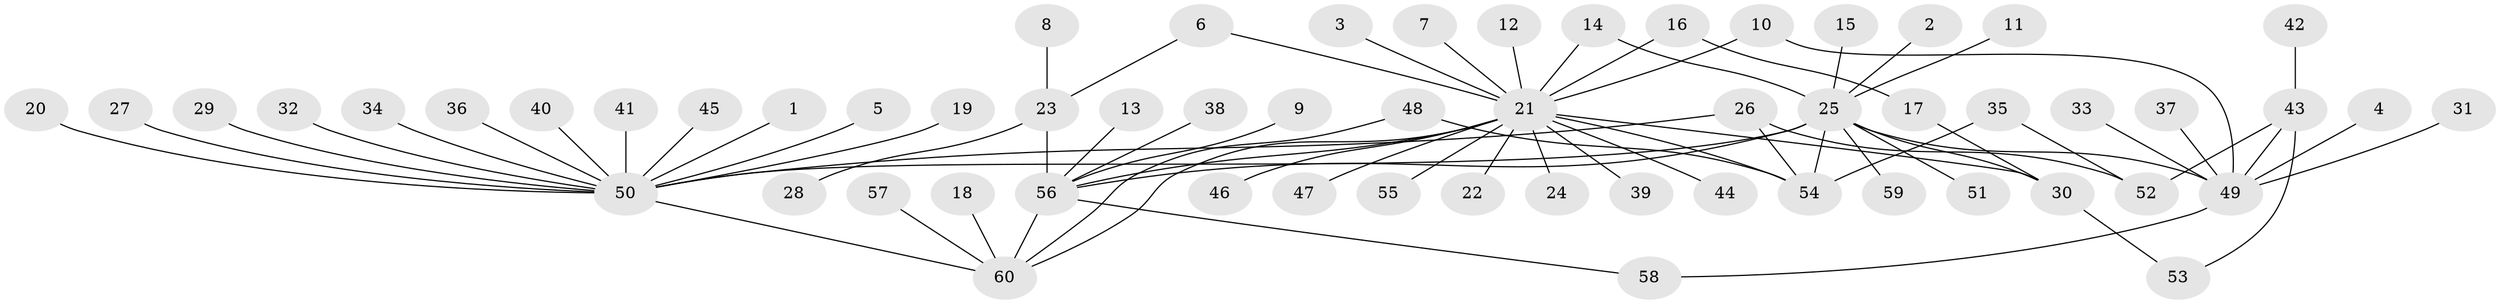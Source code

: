 // original degree distribution, {15: 0.008333333333333333, 20: 0.008333333333333333, 2: 0.23333333333333334, 9: 0.008333333333333333, 6: 0.016666666666666666, 22: 0.008333333333333333, 1: 0.5833333333333334, 10: 0.008333333333333333, 5: 0.03333333333333333, 3: 0.058333333333333334, 11: 0.008333333333333333, 4: 0.025}
// Generated by graph-tools (version 1.1) at 2025/01/03/09/25 03:01:47]
// undirected, 60 vertices, 73 edges
graph export_dot {
graph [start="1"]
  node [color=gray90,style=filled];
  1;
  2;
  3;
  4;
  5;
  6;
  7;
  8;
  9;
  10;
  11;
  12;
  13;
  14;
  15;
  16;
  17;
  18;
  19;
  20;
  21;
  22;
  23;
  24;
  25;
  26;
  27;
  28;
  29;
  30;
  31;
  32;
  33;
  34;
  35;
  36;
  37;
  38;
  39;
  40;
  41;
  42;
  43;
  44;
  45;
  46;
  47;
  48;
  49;
  50;
  51;
  52;
  53;
  54;
  55;
  56;
  57;
  58;
  59;
  60;
  1 -- 50 [weight=1.0];
  2 -- 25 [weight=1.0];
  3 -- 21 [weight=1.0];
  4 -- 49 [weight=1.0];
  5 -- 50 [weight=1.0];
  6 -- 21 [weight=1.0];
  6 -- 23 [weight=1.0];
  7 -- 21 [weight=1.0];
  8 -- 23 [weight=1.0];
  9 -- 56 [weight=1.0];
  10 -- 21 [weight=1.0];
  10 -- 49 [weight=1.0];
  11 -- 25 [weight=1.0];
  12 -- 21 [weight=1.0];
  13 -- 56 [weight=1.0];
  14 -- 21 [weight=1.0];
  14 -- 25 [weight=1.0];
  15 -- 25 [weight=1.0];
  16 -- 17 [weight=1.0];
  16 -- 21 [weight=1.0];
  17 -- 30 [weight=1.0];
  18 -- 60 [weight=1.0];
  19 -- 50 [weight=1.0];
  20 -- 50 [weight=1.0];
  21 -- 22 [weight=1.0];
  21 -- 24 [weight=1.0];
  21 -- 30 [weight=1.0];
  21 -- 39 [weight=1.0];
  21 -- 44 [weight=1.0];
  21 -- 46 [weight=1.0];
  21 -- 47 [weight=1.0];
  21 -- 54 [weight=3.0];
  21 -- 55 [weight=1.0];
  21 -- 56 [weight=1.0];
  21 -- 60 [weight=1.0];
  23 -- 28 [weight=1.0];
  23 -- 56 [weight=1.0];
  25 -- 30 [weight=1.0];
  25 -- 49 [weight=1.0];
  25 -- 50 [weight=1.0];
  25 -- 51 [weight=1.0];
  25 -- 54 [weight=2.0];
  25 -- 56 [weight=1.0];
  25 -- 59 [weight=1.0];
  26 -- 50 [weight=1.0];
  26 -- 52 [weight=1.0];
  26 -- 54 [weight=1.0];
  27 -- 50 [weight=1.0];
  29 -- 50 [weight=1.0];
  30 -- 53 [weight=1.0];
  31 -- 49 [weight=1.0];
  32 -- 50 [weight=1.0];
  33 -- 49 [weight=1.0];
  34 -- 50 [weight=1.0];
  35 -- 52 [weight=1.0];
  35 -- 54 [weight=1.0];
  36 -- 50 [weight=1.0];
  37 -- 49 [weight=1.0];
  38 -- 56 [weight=1.0];
  40 -- 50 [weight=1.0];
  41 -- 50 [weight=2.0];
  42 -- 43 [weight=1.0];
  43 -- 49 [weight=1.0];
  43 -- 52 [weight=1.0];
  43 -- 53 [weight=1.0];
  45 -- 50 [weight=1.0];
  48 -- 54 [weight=1.0];
  48 -- 60 [weight=1.0];
  49 -- 58 [weight=1.0];
  50 -- 60 [weight=1.0];
  56 -- 58 [weight=1.0];
  56 -- 60 [weight=1.0];
  57 -- 60 [weight=1.0];
}
